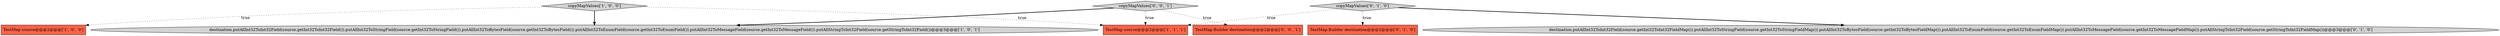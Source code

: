 digraph {
2 [style = filled, label = "TestMap source@@@2@@@['1', '0', '0']", fillcolor = tomato, shape = box image = "AAA0AAABBB1BBB"];
1 [style = filled, label = "copyMapValues['1', '0', '0']", fillcolor = lightgray, shape = diamond image = "AAA0AAABBB1BBB"];
5 [style = filled, label = "TestMap.Builder destination@@@2@@@['0', '1', '0']", fillcolor = tomato, shape = box image = "AAA0AAABBB2BBB"];
6 [style = filled, label = "destination.putAllInt32ToInt32Field(source.getInt32ToInt32FieldMap()).putAllInt32ToStringField(source.getInt32ToStringFieldMap()).putAllInt32ToBytesField(source.getInt32ToBytesFieldMap()).putAllInt32ToEnumField(source.getInt32ToEnumFieldMap()).putAllInt32ToMessageField(source.getInt32ToMessageFieldMap()).putAllStringToInt32Field(source.getStringToInt32FieldMap())@@@3@@@['0', '1', '0']", fillcolor = lightgray, shape = ellipse image = "AAA0AAABBB2BBB"];
8 [style = filled, label = "copyMapValues['0', '0', '1']", fillcolor = lightgray, shape = diamond image = "AAA0AAABBB3BBB"];
4 [style = filled, label = "copyMapValues['0', '1', '0']", fillcolor = lightgray, shape = diamond image = "AAA0AAABBB2BBB"];
3 [style = filled, label = "TestMap source@@@2@@@['1', '1', '1']", fillcolor = tomato, shape = box image = "AAA0AAABBB1BBB"];
7 [style = filled, label = "TestMap.Builder destination@@@2@@@['0', '0', '1']", fillcolor = tomato, shape = box image = "AAA0AAABBB3BBB"];
0 [style = filled, label = "destination.putAllInt32ToInt32Field(source.getInt32ToInt32Field()).putAllInt32ToStringField(source.getInt32ToStringField()).putAllInt32ToBytesField(source.getInt32ToBytesField()).putAllInt32ToEnumField(source.getInt32ToEnumField()).putAllInt32ToMessageField(source.getInt32ToMessageField()).putAllStringToInt32Field(source.getStringToInt32Field())@@@3@@@['1', '0', '1']", fillcolor = lightgray, shape = ellipse image = "AAA0AAABBB1BBB"];
8->0 [style = bold, label=""];
4->5 [style = dotted, label="true"];
8->7 [style = dotted, label="true"];
4->3 [style = dotted, label="true"];
1->0 [style = bold, label=""];
1->2 [style = dotted, label="true"];
4->6 [style = bold, label=""];
8->3 [style = dotted, label="true"];
1->3 [style = dotted, label="true"];
}
